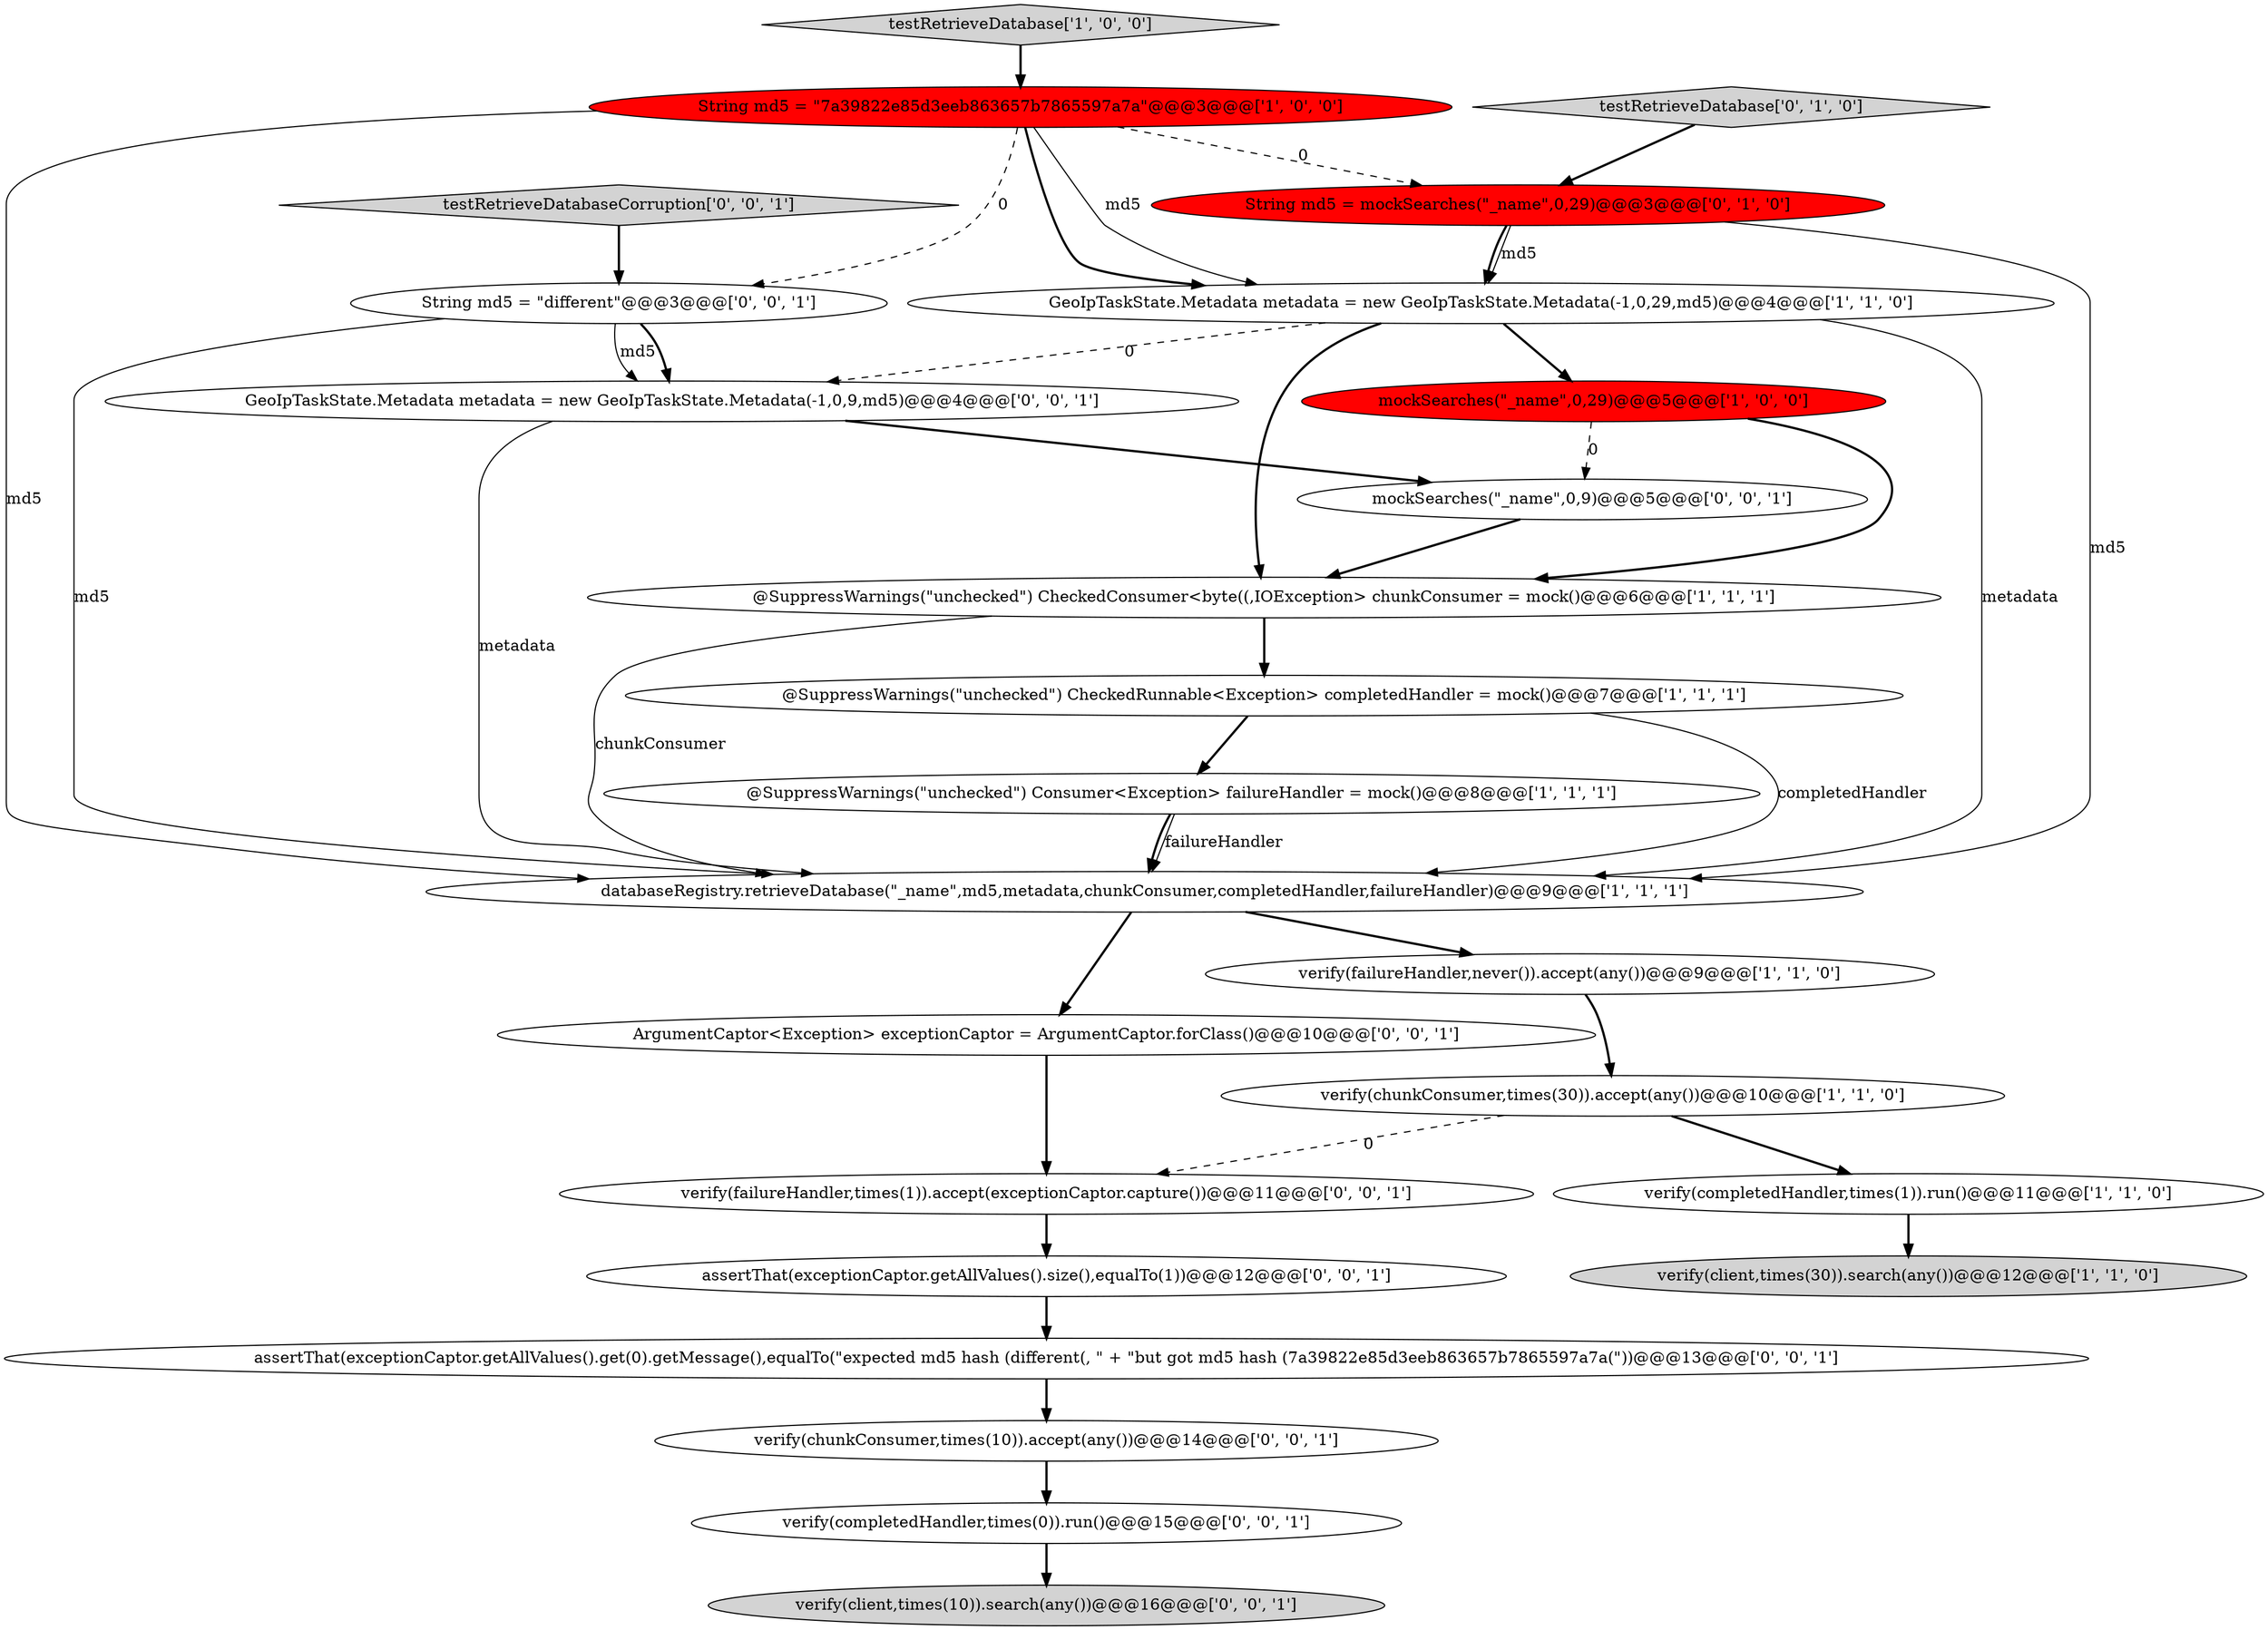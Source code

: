 digraph {
19 [style = filled, label = "testRetrieveDatabaseCorruption['0', '0', '1']", fillcolor = lightgray, shape = diamond image = "AAA0AAABBB3BBB"];
0 [style = filled, label = "mockSearches(\"_name\",0,29)@@@5@@@['1', '0', '0']", fillcolor = red, shape = ellipse image = "AAA1AAABBB1BBB"];
18 [style = filled, label = "verify(client,times(10)).search(any())@@@16@@@['0', '0', '1']", fillcolor = lightgray, shape = ellipse image = "AAA0AAABBB3BBB"];
5 [style = filled, label = "@SuppressWarnings(\"unchecked\") CheckedConsumer<byte((,IOException> chunkConsumer = mock()@@@6@@@['1', '1', '1']", fillcolor = white, shape = ellipse image = "AAA0AAABBB1BBB"];
14 [style = filled, label = "GeoIpTaskState.Metadata metadata = new GeoIpTaskState.Metadata(-1,0,9,md5)@@@4@@@['0', '0', '1']", fillcolor = white, shape = ellipse image = "AAA0AAABBB3BBB"];
12 [style = filled, label = "String md5 = mockSearches(\"_name\",0,29)@@@3@@@['0', '1', '0']", fillcolor = red, shape = ellipse image = "AAA1AAABBB2BBB"];
20 [style = filled, label = "mockSearches(\"_name\",0,9)@@@5@@@['0', '0', '1']", fillcolor = white, shape = ellipse image = "AAA0AAABBB3BBB"];
22 [style = filled, label = "assertThat(exceptionCaptor.getAllValues().get(0).getMessage(),equalTo(\"expected md5 hash (different(, \" + \"but got md5 hash (7a39822e85d3eeb863657b7865597a7a(\"))@@@13@@@['0', '0', '1']", fillcolor = white, shape = ellipse image = "AAA0AAABBB3BBB"];
10 [style = filled, label = "@SuppressWarnings(\"unchecked\") CheckedRunnable<Exception> completedHandler = mock()@@@7@@@['1', '1', '1']", fillcolor = white, shape = ellipse image = "AAA0AAABBB1BBB"];
21 [style = filled, label = "verify(failureHandler,times(1)).accept(exceptionCaptor.capture())@@@11@@@['0', '0', '1']", fillcolor = white, shape = ellipse image = "AAA0AAABBB3BBB"];
23 [style = filled, label = "assertThat(exceptionCaptor.getAllValues().size(),equalTo(1))@@@12@@@['0', '0', '1']", fillcolor = white, shape = ellipse image = "AAA0AAABBB3BBB"];
7 [style = filled, label = "verify(chunkConsumer,times(30)).accept(any())@@@10@@@['1', '1', '0']", fillcolor = white, shape = ellipse image = "AAA0AAABBB1BBB"];
2 [style = filled, label = "String md5 = \"7a39822e85d3eeb863657b7865597a7a\"@@@3@@@['1', '0', '0']", fillcolor = red, shape = ellipse image = "AAA1AAABBB1BBB"];
13 [style = filled, label = "testRetrieveDatabase['0', '1', '0']", fillcolor = lightgray, shape = diamond image = "AAA0AAABBB2BBB"];
11 [style = filled, label = "testRetrieveDatabase['1', '0', '0']", fillcolor = lightgray, shape = diamond image = "AAA0AAABBB1BBB"];
16 [style = filled, label = "ArgumentCaptor<Exception> exceptionCaptor = ArgumentCaptor.forClass()@@@10@@@['0', '0', '1']", fillcolor = white, shape = ellipse image = "AAA0AAABBB3BBB"];
15 [style = filled, label = "verify(completedHandler,times(0)).run()@@@15@@@['0', '0', '1']", fillcolor = white, shape = ellipse image = "AAA0AAABBB3BBB"];
24 [style = filled, label = "String md5 = \"different\"@@@3@@@['0', '0', '1']", fillcolor = white, shape = ellipse image = "AAA0AAABBB3BBB"];
8 [style = filled, label = "verify(completedHandler,times(1)).run()@@@11@@@['1', '1', '0']", fillcolor = white, shape = ellipse image = "AAA0AAABBB1BBB"];
9 [style = filled, label = "verify(client,times(30)).search(any())@@@12@@@['1', '1', '0']", fillcolor = lightgray, shape = ellipse image = "AAA0AAABBB1BBB"];
3 [style = filled, label = "verify(failureHandler,never()).accept(any())@@@9@@@['1', '1', '0']", fillcolor = white, shape = ellipse image = "AAA0AAABBB1BBB"];
17 [style = filled, label = "verify(chunkConsumer,times(10)).accept(any())@@@14@@@['0', '0', '1']", fillcolor = white, shape = ellipse image = "AAA0AAABBB3BBB"];
4 [style = filled, label = "GeoIpTaskState.Metadata metadata = new GeoIpTaskState.Metadata(-1,0,29,md5)@@@4@@@['1', '1', '0']", fillcolor = white, shape = ellipse image = "AAA0AAABBB1BBB"];
1 [style = filled, label = "databaseRegistry.retrieveDatabase(\"_name\",md5,metadata,chunkConsumer,completedHandler,failureHandler)@@@9@@@['1', '1', '1']", fillcolor = white, shape = ellipse image = "AAA0AAABBB1BBB"];
6 [style = filled, label = "@SuppressWarnings(\"unchecked\") Consumer<Exception> failureHandler = mock()@@@8@@@['1', '1', '1']", fillcolor = white, shape = ellipse image = "AAA0AAABBB1BBB"];
5->10 [style = bold, label=""];
7->21 [style = dashed, label="0"];
24->1 [style = solid, label="md5"];
6->1 [style = solid, label="failureHandler"];
5->1 [style = solid, label="chunkConsumer"];
24->14 [style = solid, label="md5"];
1->3 [style = bold, label=""];
7->8 [style = bold, label=""];
2->1 [style = solid, label="md5"];
2->4 [style = bold, label=""];
15->18 [style = bold, label=""];
10->6 [style = bold, label=""];
0->20 [style = dashed, label="0"];
11->2 [style = bold, label=""];
4->0 [style = bold, label=""];
24->14 [style = bold, label=""];
20->5 [style = bold, label=""];
19->24 [style = bold, label=""];
6->1 [style = bold, label=""];
2->12 [style = dashed, label="0"];
10->1 [style = solid, label="completedHandler"];
13->12 [style = bold, label=""];
23->22 [style = bold, label=""];
12->4 [style = bold, label=""];
3->7 [style = bold, label=""];
1->16 [style = bold, label=""];
16->21 [style = bold, label=""];
8->9 [style = bold, label=""];
17->15 [style = bold, label=""];
12->1 [style = solid, label="md5"];
22->17 [style = bold, label=""];
2->4 [style = solid, label="md5"];
4->14 [style = dashed, label="0"];
4->1 [style = solid, label="metadata"];
2->24 [style = dashed, label="0"];
14->1 [style = solid, label="metadata"];
4->5 [style = bold, label=""];
12->4 [style = solid, label="md5"];
14->20 [style = bold, label=""];
0->5 [style = bold, label=""];
21->23 [style = bold, label=""];
}

